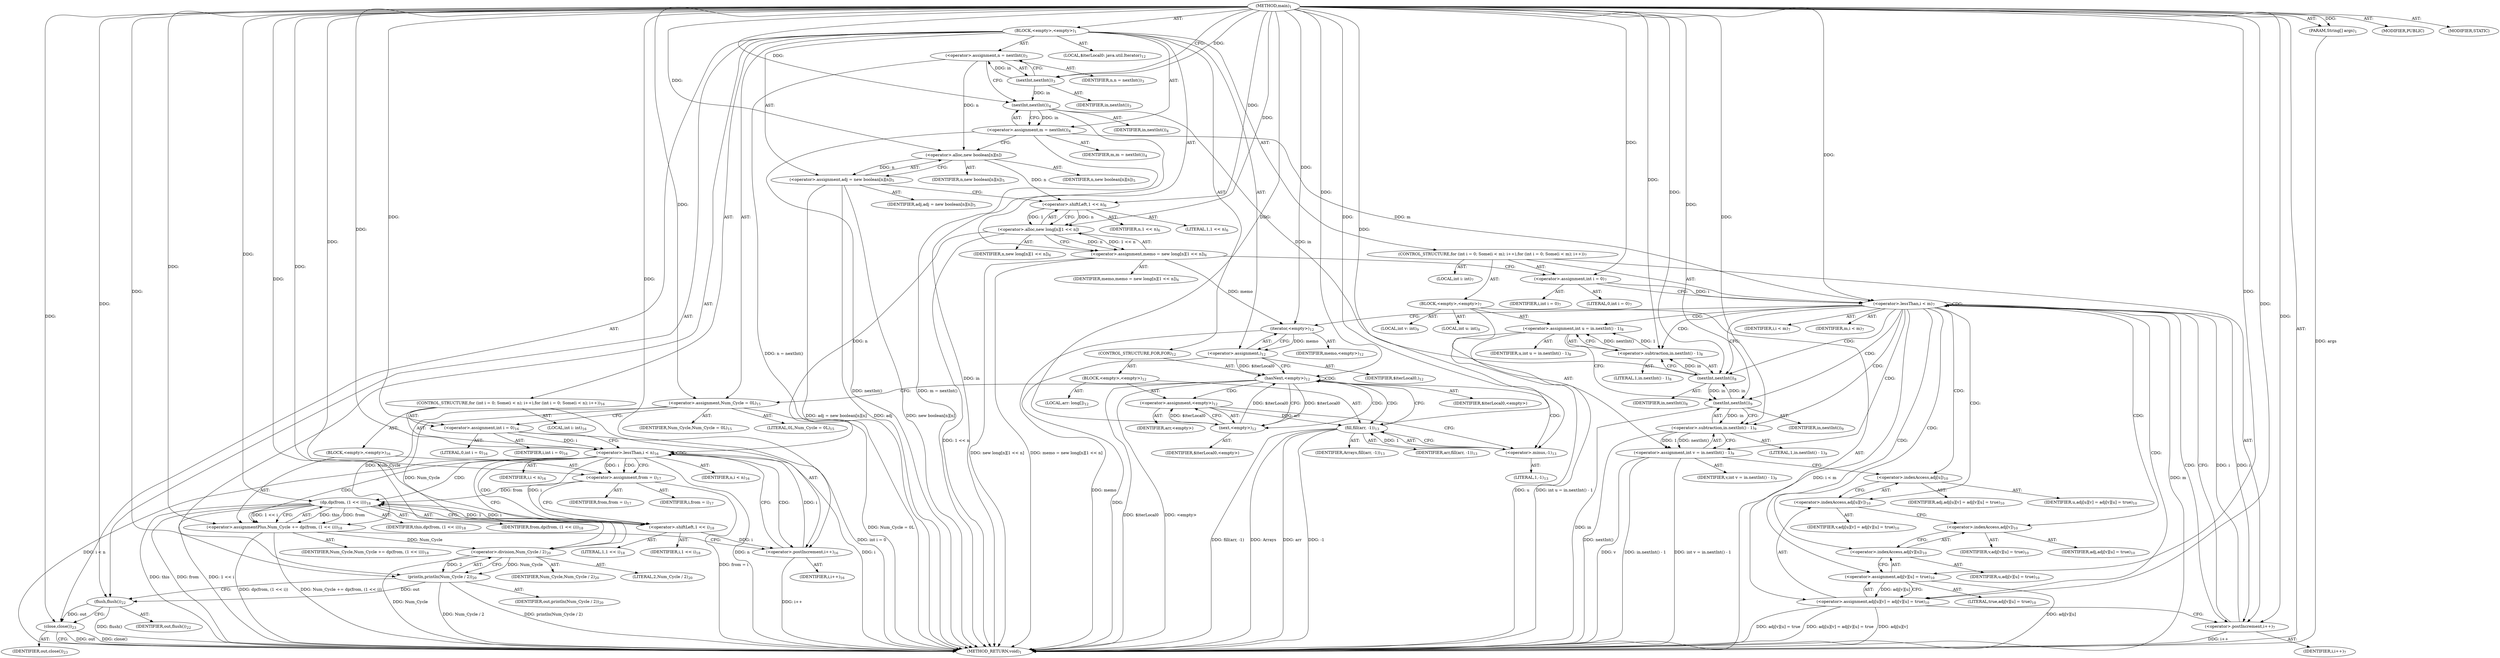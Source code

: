digraph "main" {  
"17" [label = <(METHOD,main)<SUB>1</SUB>> ]
"18" [label = <(PARAM,String[] args)<SUB>1</SUB>> ]
"19" [label = <(BLOCK,&lt;empty&gt;,&lt;empty&gt;)<SUB>1</SUB>> ]
"20" [label = <(&lt;operator&gt;.assignment,n = nextInt())<SUB>3</SUB>> ]
"21" [label = <(IDENTIFIER,n,n = nextInt())<SUB>3</SUB>> ]
"22" [label = <(nextInt,nextInt())<SUB>3</SUB>> ]
"23" [label = <(IDENTIFIER,in,nextInt())<SUB>3</SUB>> ]
"24" [label = <(&lt;operator&gt;.assignment,m = nextInt())<SUB>4</SUB>> ]
"25" [label = <(IDENTIFIER,m,m = nextInt())<SUB>4</SUB>> ]
"26" [label = <(nextInt,nextInt())<SUB>4</SUB>> ]
"27" [label = <(IDENTIFIER,in,nextInt())<SUB>4</SUB>> ]
"28" [label = <(&lt;operator&gt;.assignment,adj = new boolean[n][n])<SUB>5</SUB>> ]
"29" [label = <(IDENTIFIER,adj,adj = new boolean[n][n])<SUB>5</SUB>> ]
"30" [label = <(&lt;operator&gt;.alloc,new boolean[n][n])> ]
"31" [label = <(IDENTIFIER,n,new boolean[n][n])<SUB>5</SUB>> ]
"32" [label = <(IDENTIFIER,n,new boolean[n][n])<SUB>5</SUB>> ]
"33" [label = <(&lt;operator&gt;.assignment,memo = new long[n][1 &lt;&lt; n])<SUB>6</SUB>> ]
"34" [label = <(IDENTIFIER,memo,memo = new long[n][1 &lt;&lt; n])<SUB>6</SUB>> ]
"35" [label = <(&lt;operator&gt;.alloc,new long[n][1 &lt;&lt; n])> ]
"36" [label = <(IDENTIFIER,n,new long[n][1 &lt;&lt; n])<SUB>6</SUB>> ]
"37" [label = <(&lt;operator&gt;.shiftLeft,1 &lt;&lt; n)<SUB>6</SUB>> ]
"38" [label = <(LITERAL,1,1 &lt;&lt; n)<SUB>6</SUB>> ]
"39" [label = <(IDENTIFIER,n,1 &lt;&lt; n)<SUB>6</SUB>> ]
"40" [label = <(CONTROL_STRUCTURE,for (int i = 0; Some(i &lt; m); i++),for (int i = 0; Some(i &lt; m); i++))<SUB>7</SUB>> ]
"41" [label = <(LOCAL,int i: int)<SUB>7</SUB>> ]
"42" [label = <(&lt;operator&gt;.assignment,int i = 0)<SUB>7</SUB>> ]
"43" [label = <(IDENTIFIER,i,int i = 0)<SUB>7</SUB>> ]
"44" [label = <(LITERAL,0,int i = 0)<SUB>7</SUB>> ]
"45" [label = <(&lt;operator&gt;.lessThan,i &lt; m)<SUB>7</SUB>> ]
"46" [label = <(IDENTIFIER,i,i &lt; m)<SUB>7</SUB>> ]
"47" [label = <(IDENTIFIER,m,i &lt; m)<SUB>7</SUB>> ]
"48" [label = <(&lt;operator&gt;.postIncrement,i++)<SUB>7</SUB>> ]
"49" [label = <(IDENTIFIER,i,i++)<SUB>7</SUB>> ]
"50" [label = <(BLOCK,&lt;empty&gt;,&lt;empty&gt;)<SUB>7</SUB>> ]
"51" [label = <(LOCAL,int u: int)<SUB>8</SUB>> ]
"52" [label = <(&lt;operator&gt;.assignment,int u = in.nextInt() - 1)<SUB>8</SUB>> ]
"53" [label = <(IDENTIFIER,u,int u = in.nextInt() - 1)<SUB>8</SUB>> ]
"54" [label = <(&lt;operator&gt;.subtraction,in.nextInt() - 1)<SUB>8</SUB>> ]
"55" [label = <(nextInt,nextInt())<SUB>8</SUB>> ]
"56" [label = <(IDENTIFIER,in,nextInt())<SUB>8</SUB>> ]
"57" [label = <(LITERAL,1,in.nextInt() - 1)<SUB>8</SUB>> ]
"58" [label = <(LOCAL,int v: int)<SUB>9</SUB>> ]
"59" [label = <(&lt;operator&gt;.assignment,int v = in.nextInt() - 1)<SUB>9</SUB>> ]
"60" [label = <(IDENTIFIER,v,int v = in.nextInt() - 1)<SUB>9</SUB>> ]
"61" [label = <(&lt;operator&gt;.subtraction,in.nextInt() - 1)<SUB>9</SUB>> ]
"62" [label = <(nextInt,nextInt())<SUB>9</SUB>> ]
"63" [label = <(IDENTIFIER,in,nextInt())<SUB>9</SUB>> ]
"64" [label = <(LITERAL,1,in.nextInt() - 1)<SUB>9</SUB>> ]
"65" [label = <(&lt;operator&gt;.assignment,adj[u][v] = adj[v][u] = true)<SUB>10</SUB>> ]
"66" [label = <(&lt;operator&gt;.indexAccess,adj[u][v])<SUB>10</SUB>> ]
"67" [label = <(&lt;operator&gt;.indexAccess,adj[u])<SUB>10</SUB>> ]
"68" [label = <(IDENTIFIER,adj,adj[u][v] = adj[v][u] = true)<SUB>10</SUB>> ]
"69" [label = <(IDENTIFIER,u,adj[u][v] = adj[v][u] = true)<SUB>10</SUB>> ]
"70" [label = <(IDENTIFIER,v,adj[u][v] = adj[v][u] = true)<SUB>10</SUB>> ]
"71" [label = <(&lt;operator&gt;.assignment,adj[v][u] = true)<SUB>10</SUB>> ]
"72" [label = <(&lt;operator&gt;.indexAccess,adj[v][u])<SUB>10</SUB>> ]
"73" [label = <(&lt;operator&gt;.indexAccess,adj[v])<SUB>10</SUB>> ]
"74" [label = <(IDENTIFIER,adj,adj[v][u] = true)<SUB>10</SUB>> ]
"75" [label = <(IDENTIFIER,v,adj[v][u] = true)<SUB>10</SUB>> ]
"76" [label = <(IDENTIFIER,u,adj[v][u] = true)<SUB>10</SUB>> ]
"77" [label = <(LITERAL,true,adj[v][u] = true)<SUB>10</SUB>> ]
"78" [label = <(LOCAL,$iterLocal0: java.util.Iterator)<SUB>12</SUB>> ]
"79" [label = <(&lt;operator&gt;.assignment,)<SUB>12</SUB>> ]
"80" [label = <(IDENTIFIER,$iterLocal0,)<SUB>12</SUB>> ]
"81" [label = <(iterator,&lt;empty&gt;)<SUB>12</SUB>> ]
"82" [label = <(IDENTIFIER,memo,&lt;empty&gt;)<SUB>12</SUB>> ]
"83" [label = <(CONTROL_STRUCTURE,FOR,FOR)<SUB>12</SUB>> ]
"84" [label = <(hasNext,&lt;empty&gt;)<SUB>12</SUB>> ]
"85" [label = <(IDENTIFIER,$iterLocal0,&lt;empty&gt;)> ]
"86" [label = <(BLOCK,&lt;empty&gt;,&lt;empty&gt;)<SUB>12</SUB>> ]
"87" [label = <(LOCAL,arr: long[])<SUB>12</SUB>> ]
"88" [label = <(&lt;operator&gt;.assignment,&lt;empty&gt;)<SUB>12</SUB>> ]
"89" [label = <(IDENTIFIER,arr,&lt;empty&gt;)> ]
"90" [label = <(next,&lt;empty&gt;)<SUB>12</SUB>> ]
"91" [label = <(IDENTIFIER,$iterLocal0,&lt;empty&gt;)> ]
"92" [label = <(fill,fill(arr, -1))<SUB>13</SUB>> ]
"93" [label = <(IDENTIFIER,Arrays,fill(arr, -1))<SUB>13</SUB>> ]
"94" [label = <(IDENTIFIER,arr,fill(arr, -1))<SUB>13</SUB>> ]
"95" [label = <(&lt;operator&gt;.minus,-1)<SUB>13</SUB>> ]
"96" [label = <(LITERAL,1,-1)<SUB>13</SUB>> ]
"97" [label = <(&lt;operator&gt;.assignment,Num_Cycle = 0L)<SUB>15</SUB>> ]
"98" [label = <(IDENTIFIER,Num_Cycle,Num_Cycle = 0L)<SUB>15</SUB>> ]
"99" [label = <(LITERAL,0L,Num_Cycle = 0L)<SUB>15</SUB>> ]
"100" [label = <(CONTROL_STRUCTURE,for (int i = 0; Some(i &lt; n); i++),for (int i = 0; Some(i &lt; n); i++))<SUB>16</SUB>> ]
"101" [label = <(LOCAL,int i: int)<SUB>16</SUB>> ]
"102" [label = <(&lt;operator&gt;.assignment,int i = 0)<SUB>16</SUB>> ]
"103" [label = <(IDENTIFIER,i,int i = 0)<SUB>16</SUB>> ]
"104" [label = <(LITERAL,0,int i = 0)<SUB>16</SUB>> ]
"105" [label = <(&lt;operator&gt;.lessThan,i &lt; n)<SUB>16</SUB>> ]
"106" [label = <(IDENTIFIER,i,i &lt; n)<SUB>16</SUB>> ]
"107" [label = <(IDENTIFIER,n,i &lt; n)<SUB>16</SUB>> ]
"108" [label = <(&lt;operator&gt;.postIncrement,i++)<SUB>16</SUB>> ]
"109" [label = <(IDENTIFIER,i,i++)<SUB>16</SUB>> ]
"110" [label = <(BLOCK,&lt;empty&gt;,&lt;empty&gt;)<SUB>16</SUB>> ]
"111" [label = <(&lt;operator&gt;.assignment,from = i)<SUB>17</SUB>> ]
"112" [label = <(IDENTIFIER,from,from = i)<SUB>17</SUB>> ]
"113" [label = <(IDENTIFIER,i,from = i)<SUB>17</SUB>> ]
"114" [label = <(&lt;operator&gt;.assignmentPlus,Num_Cycle += dp(from, (1 &lt;&lt; i)))<SUB>18</SUB>> ]
"115" [label = <(IDENTIFIER,Num_Cycle,Num_Cycle += dp(from, (1 &lt;&lt; i)))<SUB>18</SUB>> ]
"116" [label = <(dp,dp(from, (1 &lt;&lt; i)))<SUB>18</SUB>> ]
"117" [label = <(IDENTIFIER,this,dp(from, (1 &lt;&lt; i)))<SUB>18</SUB>> ]
"118" [label = <(IDENTIFIER,from,dp(from, (1 &lt;&lt; i)))<SUB>18</SUB>> ]
"119" [label = <(&lt;operator&gt;.shiftLeft,1 &lt;&lt; i)<SUB>18</SUB>> ]
"120" [label = <(LITERAL,1,1 &lt;&lt; i)<SUB>18</SUB>> ]
"121" [label = <(IDENTIFIER,i,1 &lt;&lt; i)<SUB>18</SUB>> ]
"122" [label = <(println,println(Num_Cycle / 2))<SUB>20</SUB>> ]
"123" [label = <(IDENTIFIER,out,println(Num_Cycle / 2))<SUB>20</SUB>> ]
"124" [label = <(&lt;operator&gt;.division,Num_Cycle / 2)<SUB>20</SUB>> ]
"125" [label = <(IDENTIFIER,Num_Cycle,Num_Cycle / 2)<SUB>20</SUB>> ]
"126" [label = <(LITERAL,2,Num_Cycle / 2)<SUB>20</SUB>> ]
"127" [label = <(flush,flush())<SUB>22</SUB>> ]
"128" [label = <(IDENTIFIER,out,flush())<SUB>22</SUB>> ]
"129" [label = <(close,close())<SUB>23</SUB>> ]
"130" [label = <(IDENTIFIER,out,close())<SUB>23</SUB>> ]
"131" [label = <(MODIFIER,PUBLIC)> ]
"132" [label = <(MODIFIER,STATIC)> ]
"133" [label = <(METHOD_RETURN,void)<SUB>1</SUB>> ]
  "17" -> "18"  [ label = "AST: "] 
  "17" -> "19"  [ label = "AST: "] 
  "17" -> "131"  [ label = "AST: "] 
  "17" -> "132"  [ label = "AST: "] 
  "17" -> "133"  [ label = "AST: "] 
  "19" -> "20"  [ label = "AST: "] 
  "19" -> "24"  [ label = "AST: "] 
  "19" -> "28"  [ label = "AST: "] 
  "19" -> "33"  [ label = "AST: "] 
  "19" -> "40"  [ label = "AST: "] 
  "19" -> "78"  [ label = "AST: "] 
  "19" -> "79"  [ label = "AST: "] 
  "19" -> "83"  [ label = "AST: "] 
  "19" -> "97"  [ label = "AST: "] 
  "19" -> "100"  [ label = "AST: "] 
  "19" -> "122"  [ label = "AST: "] 
  "19" -> "127"  [ label = "AST: "] 
  "19" -> "129"  [ label = "AST: "] 
  "20" -> "21"  [ label = "AST: "] 
  "20" -> "22"  [ label = "AST: "] 
  "22" -> "23"  [ label = "AST: "] 
  "24" -> "25"  [ label = "AST: "] 
  "24" -> "26"  [ label = "AST: "] 
  "26" -> "27"  [ label = "AST: "] 
  "28" -> "29"  [ label = "AST: "] 
  "28" -> "30"  [ label = "AST: "] 
  "30" -> "31"  [ label = "AST: "] 
  "30" -> "32"  [ label = "AST: "] 
  "33" -> "34"  [ label = "AST: "] 
  "33" -> "35"  [ label = "AST: "] 
  "35" -> "36"  [ label = "AST: "] 
  "35" -> "37"  [ label = "AST: "] 
  "37" -> "38"  [ label = "AST: "] 
  "37" -> "39"  [ label = "AST: "] 
  "40" -> "41"  [ label = "AST: "] 
  "40" -> "42"  [ label = "AST: "] 
  "40" -> "45"  [ label = "AST: "] 
  "40" -> "48"  [ label = "AST: "] 
  "40" -> "50"  [ label = "AST: "] 
  "42" -> "43"  [ label = "AST: "] 
  "42" -> "44"  [ label = "AST: "] 
  "45" -> "46"  [ label = "AST: "] 
  "45" -> "47"  [ label = "AST: "] 
  "48" -> "49"  [ label = "AST: "] 
  "50" -> "51"  [ label = "AST: "] 
  "50" -> "52"  [ label = "AST: "] 
  "50" -> "58"  [ label = "AST: "] 
  "50" -> "59"  [ label = "AST: "] 
  "50" -> "65"  [ label = "AST: "] 
  "52" -> "53"  [ label = "AST: "] 
  "52" -> "54"  [ label = "AST: "] 
  "54" -> "55"  [ label = "AST: "] 
  "54" -> "57"  [ label = "AST: "] 
  "55" -> "56"  [ label = "AST: "] 
  "59" -> "60"  [ label = "AST: "] 
  "59" -> "61"  [ label = "AST: "] 
  "61" -> "62"  [ label = "AST: "] 
  "61" -> "64"  [ label = "AST: "] 
  "62" -> "63"  [ label = "AST: "] 
  "65" -> "66"  [ label = "AST: "] 
  "65" -> "71"  [ label = "AST: "] 
  "66" -> "67"  [ label = "AST: "] 
  "66" -> "70"  [ label = "AST: "] 
  "67" -> "68"  [ label = "AST: "] 
  "67" -> "69"  [ label = "AST: "] 
  "71" -> "72"  [ label = "AST: "] 
  "71" -> "77"  [ label = "AST: "] 
  "72" -> "73"  [ label = "AST: "] 
  "72" -> "76"  [ label = "AST: "] 
  "73" -> "74"  [ label = "AST: "] 
  "73" -> "75"  [ label = "AST: "] 
  "79" -> "80"  [ label = "AST: "] 
  "79" -> "81"  [ label = "AST: "] 
  "81" -> "82"  [ label = "AST: "] 
  "83" -> "84"  [ label = "AST: "] 
  "83" -> "86"  [ label = "AST: "] 
  "84" -> "85"  [ label = "AST: "] 
  "86" -> "87"  [ label = "AST: "] 
  "86" -> "88"  [ label = "AST: "] 
  "86" -> "92"  [ label = "AST: "] 
  "88" -> "89"  [ label = "AST: "] 
  "88" -> "90"  [ label = "AST: "] 
  "90" -> "91"  [ label = "AST: "] 
  "92" -> "93"  [ label = "AST: "] 
  "92" -> "94"  [ label = "AST: "] 
  "92" -> "95"  [ label = "AST: "] 
  "95" -> "96"  [ label = "AST: "] 
  "97" -> "98"  [ label = "AST: "] 
  "97" -> "99"  [ label = "AST: "] 
  "100" -> "101"  [ label = "AST: "] 
  "100" -> "102"  [ label = "AST: "] 
  "100" -> "105"  [ label = "AST: "] 
  "100" -> "108"  [ label = "AST: "] 
  "100" -> "110"  [ label = "AST: "] 
  "102" -> "103"  [ label = "AST: "] 
  "102" -> "104"  [ label = "AST: "] 
  "105" -> "106"  [ label = "AST: "] 
  "105" -> "107"  [ label = "AST: "] 
  "108" -> "109"  [ label = "AST: "] 
  "110" -> "111"  [ label = "AST: "] 
  "110" -> "114"  [ label = "AST: "] 
  "111" -> "112"  [ label = "AST: "] 
  "111" -> "113"  [ label = "AST: "] 
  "114" -> "115"  [ label = "AST: "] 
  "114" -> "116"  [ label = "AST: "] 
  "116" -> "117"  [ label = "AST: "] 
  "116" -> "118"  [ label = "AST: "] 
  "116" -> "119"  [ label = "AST: "] 
  "119" -> "120"  [ label = "AST: "] 
  "119" -> "121"  [ label = "AST: "] 
  "122" -> "123"  [ label = "AST: "] 
  "122" -> "124"  [ label = "AST: "] 
  "124" -> "125"  [ label = "AST: "] 
  "124" -> "126"  [ label = "AST: "] 
  "127" -> "128"  [ label = "AST: "] 
  "129" -> "130"  [ label = "AST: "] 
  "20" -> "26"  [ label = "CFG: "] 
  "24" -> "30"  [ label = "CFG: "] 
  "28" -> "37"  [ label = "CFG: "] 
  "33" -> "42"  [ label = "CFG: "] 
  "79" -> "84"  [ label = "CFG: "] 
  "97" -> "102"  [ label = "CFG: "] 
  "122" -> "127"  [ label = "CFG: "] 
  "127" -> "129"  [ label = "CFG: "] 
  "129" -> "133"  [ label = "CFG: "] 
  "22" -> "20"  [ label = "CFG: "] 
  "26" -> "24"  [ label = "CFG: "] 
  "30" -> "28"  [ label = "CFG: "] 
  "35" -> "33"  [ label = "CFG: "] 
  "42" -> "45"  [ label = "CFG: "] 
  "45" -> "55"  [ label = "CFG: "] 
  "45" -> "81"  [ label = "CFG: "] 
  "48" -> "45"  [ label = "CFG: "] 
  "81" -> "79"  [ label = "CFG: "] 
  "84" -> "90"  [ label = "CFG: "] 
  "84" -> "97"  [ label = "CFG: "] 
  "102" -> "105"  [ label = "CFG: "] 
  "105" -> "111"  [ label = "CFG: "] 
  "105" -> "124"  [ label = "CFG: "] 
  "108" -> "105"  [ label = "CFG: "] 
  "124" -> "122"  [ label = "CFG: "] 
  "37" -> "35"  [ label = "CFG: "] 
  "52" -> "62"  [ label = "CFG: "] 
  "59" -> "67"  [ label = "CFG: "] 
  "65" -> "48"  [ label = "CFG: "] 
  "88" -> "95"  [ label = "CFG: "] 
  "92" -> "84"  [ label = "CFG: "] 
  "111" -> "119"  [ label = "CFG: "] 
  "114" -> "108"  [ label = "CFG: "] 
  "54" -> "52"  [ label = "CFG: "] 
  "61" -> "59"  [ label = "CFG: "] 
  "66" -> "73"  [ label = "CFG: "] 
  "71" -> "65"  [ label = "CFG: "] 
  "90" -> "88"  [ label = "CFG: "] 
  "95" -> "92"  [ label = "CFG: "] 
  "116" -> "114"  [ label = "CFG: "] 
  "55" -> "54"  [ label = "CFG: "] 
  "62" -> "61"  [ label = "CFG: "] 
  "67" -> "66"  [ label = "CFG: "] 
  "72" -> "71"  [ label = "CFG: "] 
  "119" -> "116"  [ label = "CFG: "] 
  "73" -> "72"  [ label = "CFG: "] 
  "17" -> "22"  [ label = "CFG: "] 
  "18" -> "133"  [ label = "DDG: args"] 
  "20" -> "133"  [ label = "DDG: n = nextInt()"] 
  "26" -> "133"  [ label = "DDG: in"] 
  "24" -> "133"  [ label = "DDG: nextInt()"] 
  "24" -> "133"  [ label = "DDG: m = nextInt()"] 
  "28" -> "133"  [ label = "DDG: adj"] 
  "28" -> "133"  [ label = "DDG: new boolean[n][n]"] 
  "28" -> "133"  [ label = "DDG: adj = new boolean[n][n]"] 
  "35" -> "133"  [ label = "DDG: 1 &lt;&lt; n"] 
  "33" -> "133"  [ label = "DDG: new long[n][1 &lt;&lt; n]"] 
  "33" -> "133"  [ label = "DDG: memo = new long[n][1 &lt;&lt; n]"] 
  "45" -> "133"  [ label = "DDG: m"] 
  "45" -> "133"  [ label = "DDG: i &lt; m"] 
  "81" -> "133"  [ label = "DDG: memo"] 
  "79" -> "133"  [ label = "DDG: "] 
  "84" -> "133"  [ label = "DDG: $iterLocal0"] 
  "84" -> "133"  [ label = "DDG: &lt;empty&gt;"] 
  "97" -> "133"  [ label = "DDG: Num_Cycle = 0L"] 
  "102" -> "133"  [ label = "DDG: int i = 0"] 
  "105" -> "133"  [ label = "DDG: i"] 
  "105" -> "133"  [ label = "DDG: n"] 
  "105" -> "133"  [ label = "DDG: i &lt; n"] 
  "124" -> "133"  [ label = "DDG: Num_Cycle"] 
  "122" -> "133"  [ label = "DDG: Num_Cycle / 2"] 
  "122" -> "133"  [ label = "DDG: println(Num_Cycle / 2)"] 
  "127" -> "133"  [ label = "DDG: flush()"] 
  "129" -> "133"  [ label = "DDG: out"] 
  "129" -> "133"  [ label = "DDG: close()"] 
  "111" -> "133"  [ label = "DDG: from = i"] 
  "116" -> "133"  [ label = "DDG: from"] 
  "116" -> "133"  [ label = "DDG: 1 &lt;&lt; i"] 
  "114" -> "133"  [ label = "DDG: dp(from, (1 &lt;&lt; i))"] 
  "114" -> "133"  [ label = "DDG: Num_Cycle += dp(from, (1 &lt;&lt; i))"] 
  "108" -> "133"  [ label = "DDG: i++"] 
  "92" -> "133"  [ label = "DDG: arr"] 
  "92" -> "133"  [ label = "DDG: -1"] 
  "92" -> "133"  [ label = "DDG: fill(arr, -1)"] 
  "52" -> "133"  [ label = "DDG: u"] 
  "52" -> "133"  [ label = "DDG: int u = in.nextInt() - 1"] 
  "59" -> "133"  [ label = "DDG: v"] 
  "62" -> "133"  [ label = "DDG: in"] 
  "61" -> "133"  [ label = "DDG: nextInt()"] 
  "59" -> "133"  [ label = "DDG: in.nextInt() - 1"] 
  "59" -> "133"  [ label = "DDG: int v = in.nextInt() - 1"] 
  "65" -> "133"  [ label = "DDG: adj[u][v]"] 
  "71" -> "133"  [ label = "DDG: adj[v][u]"] 
  "65" -> "133"  [ label = "DDG: adj[v][u] = true"] 
  "65" -> "133"  [ label = "DDG: adj[u][v] = adj[v][u] = true"] 
  "48" -> "133"  [ label = "DDG: i++"] 
  "92" -> "133"  [ label = "DDG: Arrays"] 
  "116" -> "133"  [ label = "DDG: this"] 
  "17" -> "18"  [ label = "DDG: "] 
  "22" -> "20"  [ label = "DDG: in"] 
  "26" -> "24"  [ label = "DDG: in"] 
  "30" -> "28"  [ label = "DDG: n"] 
  "35" -> "33"  [ label = "DDG: n"] 
  "35" -> "33"  [ label = "DDG: 1 &lt;&lt; n"] 
  "81" -> "79"  [ label = "DDG: memo"] 
  "17" -> "97"  [ label = "DDG: "] 
  "17" -> "42"  [ label = "DDG: "] 
  "17" -> "102"  [ label = "DDG: "] 
  "17" -> "122"  [ label = "DDG: "] 
  "124" -> "122"  [ label = "DDG: Num_Cycle"] 
  "124" -> "122"  [ label = "DDG: 2"] 
  "122" -> "127"  [ label = "DDG: out"] 
  "17" -> "127"  [ label = "DDG: "] 
  "127" -> "129"  [ label = "DDG: out"] 
  "17" -> "129"  [ label = "DDG: "] 
  "17" -> "22"  [ label = "DDG: "] 
  "22" -> "26"  [ label = "DDG: in"] 
  "17" -> "26"  [ label = "DDG: "] 
  "20" -> "30"  [ label = "DDG: n"] 
  "17" -> "30"  [ label = "DDG: "] 
  "37" -> "35"  [ label = "DDG: n"] 
  "17" -> "35"  [ label = "DDG: "] 
  "37" -> "35"  [ label = "DDG: 1"] 
  "42" -> "45"  [ label = "DDG: i"] 
  "48" -> "45"  [ label = "DDG: i"] 
  "17" -> "45"  [ label = "DDG: "] 
  "24" -> "45"  [ label = "DDG: m"] 
  "45" -> "48"  [ label = "DDG: i"] 
  "17" -> "48"  [ label = "DDG: "] 
  "54" -> "52"  [ label = "DDG: nextInt()"] 
  "54" -> "52"  [ label = "DDG: 1"] 
  "61" -> "59"  [ label = "DDG: nextInt()"] 
  "61" -> "59"  [ label = "DDG: 1"] 
  "71" -> "65"  [ label = "DDG: adj[v][u]"] 
  "17" -> "65"  [ label = "DDG: "] 
  "33" -> "81"  [ label = "DDG: memo"] 
  "17" -> "81"  [ label = "DDG: "] 
  "79" -> "84"  [ label = "DDG: $iterLocal0"] 
  "90" -> "84"  [ label = "DDG: $iterLocal0"] 
  "17" -> "84"  [ label = "DDG: "] 
  "90" -> "88"  [ label = "DDG: $iterLocal0"] 
  "102" -> "105"  [ label = "DDG: i"] 
  "108" -> "105"  [ label = "DDG: i"] 
  "17" -> "105"  [ label = "DDG: "] 
  "35" -> "105"  [ label = "DDG: n"] 
  "119" -> "108"  [ label = "DDG: i"] 
  "17" -> "108"  [ label = "DDG: "] 
  "105" -> "111"  [ label = "DDG: i"] 
  "17" -> "111"  [ label = "DDG: "] 
  "116" -> "114"  [ label = "DDG: this"] 
  "116" -> "114"  [ label = "DDG: from"] 
  "116" -> "114"  [ label = "DDG: 1 &lt;&lt; i"] 
  "97" -> "124"  [ label = "DDG: Num_Cycle"] 
  "114" -> "124"  [ label = "DDG: Num_Cycle"] 
  "17" -> "124"  [ label = "DDG: "] 
  "17" -> "37"  [ label = "DDG: "] 
  "30" -> "37"  [ label = "DDG: n"] 
  "17" -> "92"  [ label = "DDG: "] 
  "88" -> "92"  [ label = "DDG: arr"] 
  "95" -> "92"  [ label = "DDG: 1"] 
  "97" -> "114"  [ label = "DDG: Num_Cycle"] 
  "17" -> "114"  [ label = "DDG: "] 
  "55" -> "54"  [ label = "DDG: in"] 
  "17" -> "54"  [ label = "DDG: "] 
  "62" -> "61"  [ label = "DDG: in"] 
  "17" -> "61"  [ label = "DDG: "] 
  "17" -> "71"  [ label = "DDG: "] 
  "84" -> "90"  [ label = "DDG: $iterLocal0"] 
  "17" -> "90"  [ label = "DDG: "] 
  "17" -> "95"  [ label = "DDG: "] 
  "17" -> "116"  [ label = "DDG: "] 
  "111" -> "116"  [ label = "DDG: from"] 
  "119" -> "116"  [ label = "DDG: 1"] 
  "119" -> "116"  [ label = "DDG: i"] 
  "26" -> "55"  [ label = "DDG: in"] 
  "62" -> "55"  [ label = "DDG: in"] 
  "17" -> "55"  [ label = "DDG: "] 
  "55" -> "62"  [ label = "DDG: in"] 
  "17" -> "62"  [ label = "DDG: "] 
  "17" -> "119"  [ label = "DDG: "] 
  "105" -> "119"  [ label = "DDG: i"] 
  "45" -> "48"  [ label = "CDG: "] 
  "45" -> "73"  [ label = "CDG: "] 
  "45" -> "66"  [ label = "CDG: "] 
  "45" -> "52"  [ label = "CDG: "] 
  "45" -> "72"  [ label = "CDG: "] 
  "45" -> "67"  [ label = "CDG: "] 
  "45" -> "45"  [ label = "CDG: "] 
  "45" -> "65"  [ label = "CDG: "] 
  "45" -> "59"  [ label = "CDG: "] 
  "45" -> "54"  [ label = "CDG: "] 
  "45" -> "61"  [ label = "CDG: "] 
  "45" -> "71"  [ label = "CDG: "] 
  "45" -> "55"  [ label = "CDG: "] 
  "45" -> "62"  [ label = "CDG: "] 
  "84" -> "84"  [ label = "CDG: "] 
  "84" -> "95"  [ label = "CDG: "] 
  "84" -> "92"  [ label = "CDG: "] 
  "84" -> "90"  [ label = "CDG: "] 
  "84" -> "88"  [ label = "CDG: "] 
  "105" -> "116"  [ label = "CDG: "] 
  "105" -> "114"  [ label = "CDG: "] 
  "105" -> "119"  [ label = "CDG: "] 
  "105" -> "105"  [ label = "CDG: "] 
  "105" -> "108"  [ label = "CDG: "] 
  "105" -> "111"  [ label = "CDG: "] 
}
